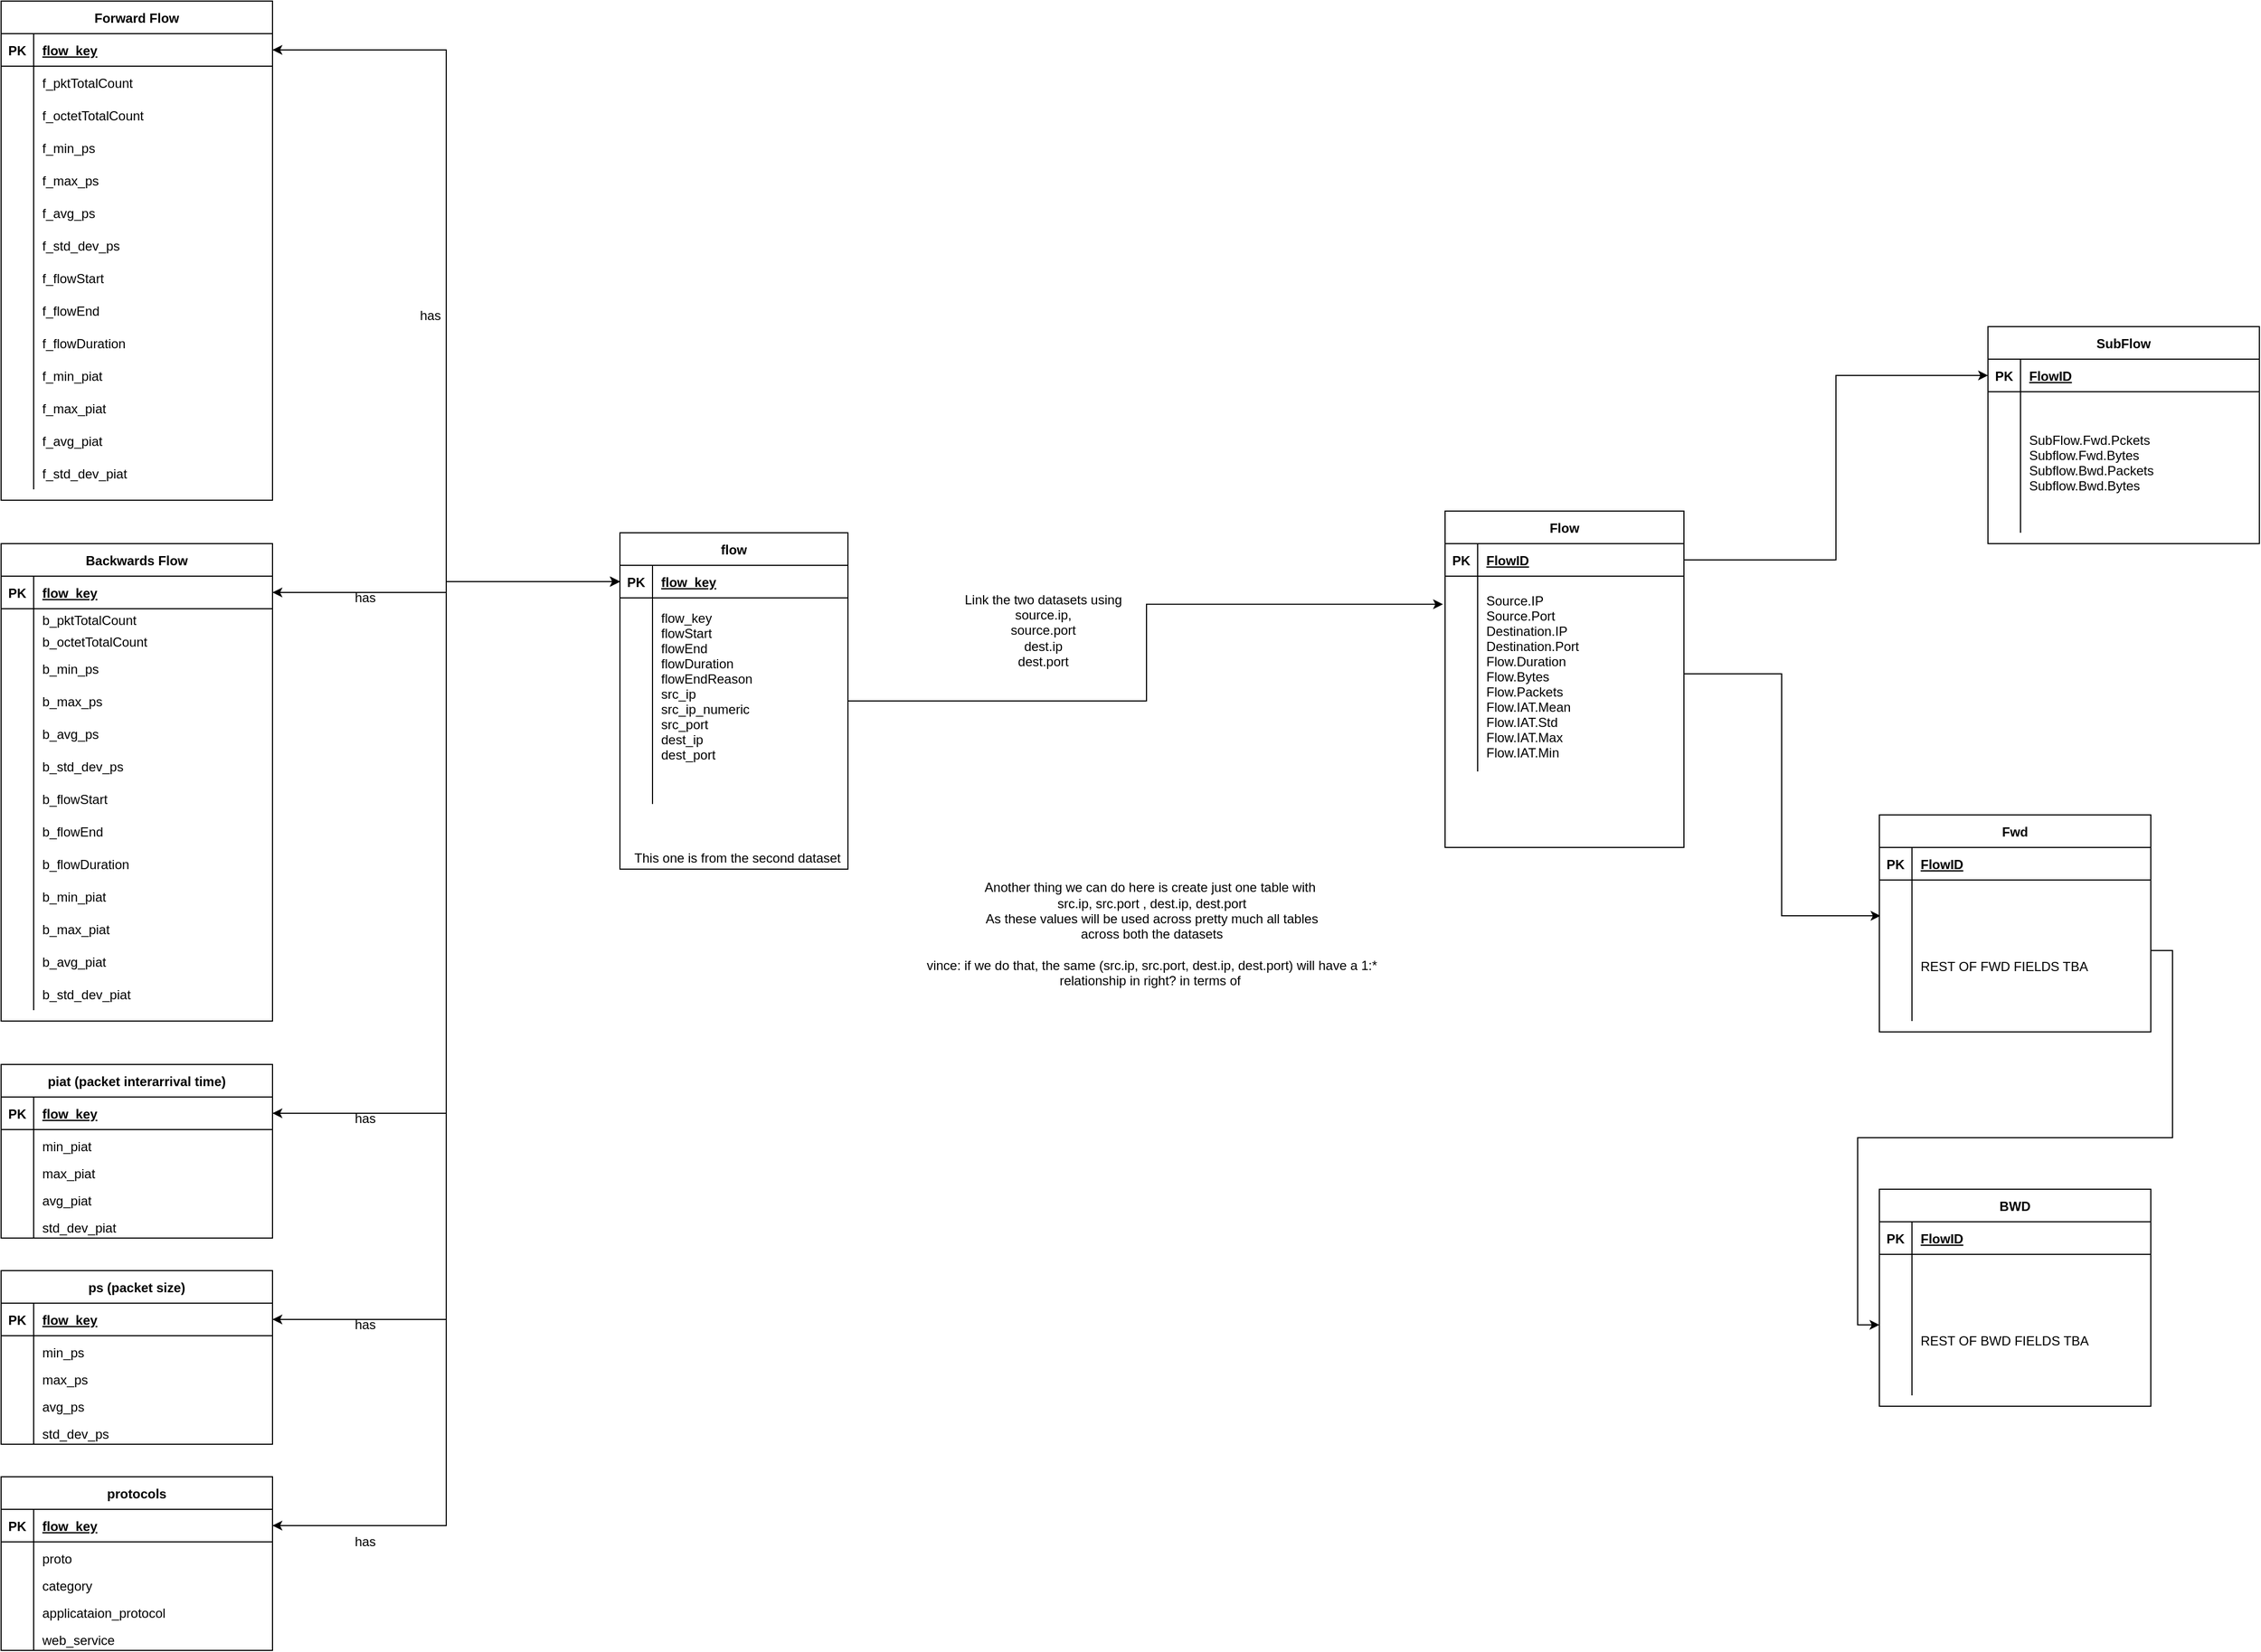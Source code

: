 <mxfile version="14.4.8" type="device"><diagram id="R2lEEEUBdFMjLlhIrx00" name="Page-1"><mxGraphModel dx="2037" dy="1134" grid="1" gridSize="10" guides="1" tooltips="1" connect="1" arrows="1" fold="1" page="1" pageScale="1" pageWidth="4000" pageHeight="4000" math="0" shadow="0" extFonts="Permanent Marker^https://fonts.googleapis.com/css?family=Permanent+Marker"><root><mxCell id="0"/><mxCell id="1" parent="0"/><mxCell id="C-vyLk0tnHw3VtMMgP7b-23" value="Flow" style="shape=table;startSize=30;container=1;collapsible=1;childLayout=tableLayout;fixedRows=1;rowLines=0;fontStyle=1;align=center;resizeLast=1;" parent="1" vertex="1"><mxGeometry x="1690" y="1240" width="220" height="310" as="geometry"/></mxCell><mxCell id="C-vyLk0tnHw3VtMMgP7b-24" value="" style="shape=partialRectangle;collapsible=0;dropTarget=0;pointerEvents=0;fillColor=none;points=[[0,0.5],[1,0.5]];portConstraint=eastwest;top=0;left=0;right=0;bottom=1;" parent="C-vyLk0tnHw3VtMMgP7b-23" vertex="1"><mxGeometry y="30" width="220" height="30" as="geometry"/></mxCell><mxCell id="C-vyLk0tnHw3VtMMgP7b-25" value="PK" style="shape=partialRectangle;overflow=hidden;connectable=0;fillColor=none;top=0;left=0;bottom=0;right=0;fontStyle=1;" parent="C-vyLk0tnHw3VtMMgP7b-24" vertex="1"><mxGeometry width="30" height="30" as="geometry"/></mxCell><mxCell id="C-vyLk0tnHw3VtMMgP7b-26" value="FlowID" style="shape=partialRectangle;overflow=hidden;connectable=0;fillColor=none;top=0;left=0;bottom=0;right=0;align=left;spacingLeft=6;fontStyle=5;" parent="C-vyLk0tnHw3VtMMgP7b-24" vertex="1"><mxGeometry x="30" width="190" height="30" as="geometry"/></mxCell><mxCell id="C-vyLk0tnHw3VtMMgP7b-27" value="" style="shape=partialRectangle;collapsible=0;dropTarget=0;pointerEvents=0;fillColor=none;points=[[0,0.5],[1,0.5]];portConstraint=eastwest;top=0;left=0;right=0;bottom=0;" parent="C-vyLk0tnHw3VtMMgP7b-23" vertex="1"><mxGeometry y="60" width="220" height="180" as="geometry"/></mxCell><mxCell id="C-vyLk0tnHw3VtMMgP7b-28" value="" style="shape=partialRectangle;overflow=hidden;connectable=0;fillColor=none;top=0;left=0;bottom=0;right=0;" parent="C-vyLk0tnHw3VtMMgP7b-27" vertex="1"><mxGeometry width="30" height="180" as="geometry"/></mxCell><mxCell id="C-vyLk0tnHw3VtMMgP7b-29" value="&#10;Source.IP&#10;Source.Port&#10;Destination.IP&#10;Destination.Port&#10;Flow.Duration&#10;Flow.Bytes&#10;Flow.Packets&#10;Flow.IAT.Mean&#10;Flow.IAT.Std&#10;Flow.IAT.Max&#10;Flow.IAT.Min&#10;" style="shape=partialRectangle;overflow=hidden;connectable=0;fillColor=none;top=0;left=0;bottom=0;right=0;align=left;spacingLeft=6;" parent="C-vyLk0tnHw3VtMMgP7b-27" vertex="1"><mxGeometry x="30" width="190" height="180" as="geometry"/></mxCell><mxCell id="gjGM0tk5gOqs17T4WNx2-1" value="SubFlow" style="shape=table;startSize=30;container=1;collapsible=1;childLayout=tableLayout;fixedRows=1;rowLines=0;fontStyle=1;align=center;resizeLast=1;" parent="1" vertex="1"><mxGeometry x="2190" y="1070" width="250" height="200" as="geometry"/></mxCell><mxCell id="gjGM0tk5gOqs17T4WNx2-2" value="" style="shape=partialRectangle;collapsible=0;dropTarget=0;pointerEvents=0;fillColor=none;points=[[0,0.5],[1,0.5]];portConstraint=eastwest;top=0;left=0;right=0;bottom=1;" parent="gjGM0tk5gOqs17T4WNx2-1" vertex="1"><mxGeometry y="30" width="250" height="30" as="geometry"/></mxCell><mxCell id="gjGM0tk5gOqs17T4WNx2-3" value="PK" style="shape=partialRectangle;overflow=hidden;connectable=0;fillColor=none;top=0;left=0;bottom=0;right=0;fontStyle=1;" parent="gjGM0tk5gOqs17T4WNx2-2" vertex="1"><mxGeometry width="30" height="30" as="geometry"/></mxCell><mxCell id="gjGM0tk5gOqs17T4WNx2-4" value="FlowID" style="shape=partialRectangle;overflow=hidden;connectable=0;fillColor=none;top=0;left=0;bottom=0;right=0;align=left;spacingLeft=6;fontStyle=5;" parent="gjGM0tk5gOqs17T4WNx2-2" vertex="1"><mxGeometry x="30" width="220" height="30" as="geometry"/></mxCell><mxCell id="gjGM0tk5gOqs17T4WNx2-5" value="" style="shape=partialRectangle;collapsible=0;dropTarget=0;pointerEvents=0;fillColor=none;points=[[0,0.5],[1,0.5]];portConstraint=eastwest;top=0;left=0;right=0;bottom=0;" parent="gjGM0tk5gOqs17T4WNx2-1" vertex="1"><mxGeometry y="60" width="250" height="130" as="geometry"/></mxCell><mxCell id="gjGM0tk5gOqs17T4WNx2-6" value="" style="shape=partialRectangle;overflow=hidden;connectable=0;fillColor=none;top=0;left=0;bottom=0;right=0;" parent="gjGM0tk5gOqs17T4WNx2-5" vertex="1"><mxGeometry width="30" height="130" as="geometry"/></mxCell><mxCell id="gjGM0tk5gOqs17T4WNx2-7" value="SubFlow.Fwd.Pckets&#10;Subflow.Fwd.Bytes&#10;Subflow.Bwd.Packets&#10;Subflow.Bwd.Bytes" style="shape=partialRectangle;overflow=hidden;connectable=0;fillColor=none;top=0;left=0;bottom=0;right=0;align=left;spacingLeft=6;" parent="gjGM0tk5gOqs17T4WNx2-5" vertex="1"><mxGeometry x="30" width="220" height="130" as="geometry"/></mxCell><mxCell id="gjGM0tk5gOqs17T4WNx2-8" style="edgeStyle=orthogonalEdgeStyle;rounded=0;orthogonalLoop=1;jettySize=auto;html=1;entryX=0;entryY=0.5;entryDx=0;entryDy=0;" parent="1" source="C-vyLk0tnHw3VtMMgP7b-24" target="gjGM0tk5gOqs17T4WNx2-2" edge="1"><mxGeometry relative="1" as="geometry"/></mxCell><mxCell id="gjGM0tk5gOqs17T4WNx2-9" value="Fwd" style="shape=table;startSize=30;container=1;collapsible=1;childLayout=tableLayout;fixedRows=1;rowLines=0;fontStyle=1;align=center;resizeLast=1;" parent="1" vertex="1"><mxGeometry x="2090" y="1520" width="250" height="200" as="geometry"/></mxCell><mxCell id="gjGM0tk5gOqs17T4WNx2-10" value="" style="shape=partialRectangle;collapsible=0;dropTarget=0;pointerEvents=0;fillColor=none;points=[[0,0.5],[1,0.5]];portConstraint=eastwest;top=0;left=0;right=0;bottom=1;" parent="gjGM0tk5gOqs17T4WNx2-9" vertex="1"><mxGeometry y="30" width="250" height="30" as="geometry"/></mxCell><mxCell id="gjGM0tk5gOqs17T4WNx2-11" value="PK" style="shape=partialRectangle;overflow=hidden;connectable=0;fillColor=none;top=0;left=0;bottom=0;right=0;fontStyle=1;" parent="gjGM0tk5gOqs17T4WNx2-10" vertex="1"><mxGeometry width="30" height="30" as="geometry"/></mxCell><mxCell id="gjGM0tk5gOqs17T4WNx2-12" value="FlowID" style="shape=partialRectangle;overflow=hidden;connectable=0;fillColor=none;top=0;left=0;bottom=0;right=0;align=left;spacingLeft=6;fontStyle=5;" parent="gjGM0tk5gOqs17T4WNx2-10" vertex="1"><mxGeometry x="30" width="220" height="30" as="geometry"/></mxCell><mxCell id="gjGM0tk5gOqs17T4WNx2-13" value="" style="shape=partialRectangle;collapsible=0;dropTarget=0;pointerEvents=0;fillColor=none;points=[[0,0.5],[1,0.5]];portConstraint=eastwest;top=0;left=0;right=0;bottom=0;" parent="gjGM0tk5gOqs17T4WNx2-9" vertex="1"><mxGeometry y="60" width="250" height="130" as="geometry"/></mxCell><mxCell id="gjGM0tk5gOqs17T4WNx2-14" value="" style="shape=partialRectangle;overflow=hidden;connectable=0;fillColor=none;top=0;left=0;bottom=0;right=0;" parent="gjGM0tk5gOqs17T4WNx2-13" vertex="1"><mxGeometry width="30" height="130" as="geometry"/></mxCell><mxCell id="gjGM0tk5gOqs17T4WNx2-15" value="&#10;&#10;REST OF FWD FIELDS TBA" style="shape=partialRectangle;overflow=hidden;connectable=0;fillColor=none;top=0;left=0;bottom=0;right=0;align=left;spacingLeft=6;" parent="gjGM0tk5gOqs17T4WNx2-13" vertex="1"><mxGeometry x="30" width="220" height="130" as="geometry"/></mxCell><mxCell id="gjGM0tk5gOqs17T4WNx2-16" style="edgeStyle=orthogonalEdgeStyle;rounded=0;orthogonalLoop=1;jettySize=auto;html=1;exitX=1;exitY=0.5;exitDx=0;exitDy=0;entryX=0.004;entryY=0.254;entryDx=0;entryDy=0;entryPerimeter=0;" parent="1" source="C-vyLk0tnHw3VtMMgP7b-27" target="gjGM0tk5gOqs17T4WNx2-13" edge="1"><mxGeometry relative="1" as="geometry"/></mxCell><mxCell id="gjGM0tk5gOqs17T4WNx2-17" value="BWD" style="shape=table;startSize=30;container=1;collapsible=1;childLayout=tableLayout;fixedRows=1;rowLines=0;fontStyle=1;align=center;resizeLast=1;" parent="1" vertex="1"><mxGeometry x="2090" y="1865" width="250" height="200" as="geometry"/></mxCell><mxCell id="gjGM0tk5gOqs17T4WNx2-18" value="" style="shape=partialRectangle;collapsible=0;dropTarget=0;pointerEvents=0;fillColor=none;points=[[0,0.5],[1,0.5]];portConstraint=eastwest;top=0;left=0;right=0;bottom=1;" parent="gjGM0tk5gOqs17T4WNx2-17" vertex="1"><mxGeometry y="30" width="250" height="30" as="geometry"/></mxCell><mxCell id="gjGM0tk5gOqs17T4WNx2-19" value="PK" style="shape=partialRectangle;overflow=hidden;connectable=0;fillColor=none;top=0;left=0;bottom=0;right=0;fontStyle=1;" parent="gjGM0tk5gOqs17T4WNx2-18" vertex="1"><mxGeometry width="30" height="30" as="geometry"/></mxCell><mxCell id="gjGM0tk5gOqs17T4WNx2-20" value="FlowID" style="shape=partialRectangle;overflow=hidden;connectable=0;fillColor=none;top=0;left=0;bottom=0;right=0;align=left;spacingLeft=6;fontStyle=5;" parent="gjGM0tk5gOqs17T4WNx2-18" vertex="1"><mxGeometry x="30" width="220" height="30" as="geometry"/></mxCell><mxCell id="gjGM0tk5gOqs17T4WNx2-21" value="" style="shape=partialRectangle;collapsible=0;dropTarget=0;pointerEvents=0;fillColor=none;points=[[0,0.5],[1,0.5]];portConstraint=eastwest;top=0;left=0;right=0;bottom=0;" parent="gjGM0tk5gOqs17T4WNx2-17" vertex="1"><mxGeometry y="60" width="250" height="130" as="geometry"/></mxCell><mxCell id="gjGM0tk5gOqs17T4WNx2-22" value="" style="shape=partialRectangle;overflow=hidden;connectable=0;fillColor=none;top=0;left=0;bottom=0;right=0;" parent="gjGM0tk5gOqs17T4WNx2-21" vertex="1"><mxGeometry width="30" height="130" as="geometry"/></mxCell><mxCell id="gjGM0tk5gOqs17T4WNx2-23" value="&#10;&#10;REST OF BWD FIELDS TBA" style="shape=partialRectangle;overflow=hidden;connectable=0;fillColor=none;top=0;left=0;bottom=0;right=0;align=left;spacingLeft=6;" parent="gjGM0tk5gOqs17T4WNx2-21" vertex="1"><mxGeometry x="30" width="220" height="130" as="geometry"/></mxCell><mxCell id="gjGM0tk5gOqs17T4WNx2-24" style="edgeStyle=orthogonalEdgeStyle;rounded=0;orthogonalLoop=1;jettySize=auto;html=1;exitX=1;exitY=0.5;exitDx=0;exitDy=0;entryX=0;entryY=0.5;entryDx=0;entryDy=0;" parent="1" source="gjGM0tk5gOqs17T4WNx2-13" target="gjGM0tk5gOqs17T4WNx2-21" edge="1"><mxGeometry relative="1" as="geometry"/></mxCell><mxCell id="gjGM0tk5gOqs17T4WNx2-25" value="flow" style="shape=table;startSize=30;container=1;collapsible=1;childLayout=tableLayout;fixedRows=1;rowLines=0;fontStyle=1;align=center;resizeLast=1;" parent="1" vertex="1"><mxGeometry x="930" y="1260" width="210" height="310" as="geometry"/></mxCell><mxCell id="gjGM0tk5gOqs17T4WNx2-26" value="" style="shape=partialRectangle;collapsible=0;dropTarget=0;pointerEvents=0;fillColor=none;top=0;left=0;bottom=1;right=0;points=[[0,0.5],[1,0.5]];portConstraint=eastwest;" parent="gjGM0tk5gOqs17T4WNx2-25" vertex="1"><mxGeometry y="30" width="210" height="30" as="geometry"/></mxCell><mxCell id="gjGM0tk5gOqs17T4WNx2-27" value="PK" style="shape=partialRectangle;connectable=0;fillColor=none;top=0;left=0;bottom=0;right=0;fontStyle=1;overflow=hidden;" parent="gjGM0tk5gOqs17T4WNx2-26" vertex="1"><mxGeometry width="30" height="30" as="geometry"/></mxCell><mxCell id="gjGM0tk5gOqs17T4WNx2-28" value="flow_key" style="shape=partialRectangle;connectable=0;fillColor=none;top=0;left=0;bottom=0;right=0;align=left;spacingLeft=6;fontStyle=5;overflow=hidden;" parent="gjGM0tk5gOqs17T4WNx2-26" vertex="1"><mxGeometry x="30" width="180" height="30" as="geometry"/></mxCell><mxCell id="gjGM0tk5gOqs17T4WNx2-29" value="" style="shape=partialRectangle;collapsible=0;dropTarget=0;pointerEvents=0;fillColor=none;top=0;left=0;bottom=0;right=0;points=[[0,0.5],[1,0.5]];portConstraint=eastwest;" parent="gjGM0tk5gOqs17T4WNx2-25" vertex="1"><mxGeometry y="60" width="210" height="190" as="geometry"/></mxCell><mxCell id="gjGM0tk5gOqs17T4WNx2-30" value="" style="shape=partialRectangle;connectable=0;fillColor=none;top=0;left=0;bottom=0;right=0;editable=1;overflow=hidden;" parent="gjGM0tk5gOqs17T4WNx2-29" vertex="1"><mxGeometry width="30" height="190" as="geometry"/></mxCell><mxCell id="gjGM0tk5gOqs17T4WNx2-31" value="flow_key&#10;flowStart&#10;flowEnd&#10;flowDuration&#10;flowEndReason&#10;src_ip&#10;src_ip_numeric&#10;src_port&#10;dest_ip&#10;dest_port&#10;&#10;" style="shape=partialRectangle;connectable=0;fillColor=none;top=0;left=0;bottom=0;right=0;align=left;spacingLeft=6;overflow=hidden;" parent="gjGM0tk5gOqs17T4WNx2-29" vertex="1"><mxGeometry x="30" width="180" height="190" as="geometry"/></mxCell><mxCell id="gjGM0tk5gOqs17T4WNx2-44" value="This one is from the second dataset&amp;nbsp;" style="text;html=1;strokeColor=none;fillColor=none;align=center;verticalAlign=middle;whiteSpace=wrap;rounded=0;" parent="1" vertex="1"><mxGeometry x="940" y="1550" width="200" height="20" as="geometry"/></mxCell><mxCell id="gjGM0tk5gOqs17T4WNx2-46" style="edgeStyle=orthogonalEdgeStyle;rounded=0;orthogonalLoop=1;jettySize=auto;html=1;exitX=1;exitY=0.5;exitDx=0;exitDy=0;entryX=-0.009;entryY=0.144;entryDx=0;entryDy=0;entryPerimeter=0;" parent="1" source="gjGM0tk5gOqs17T4WNx2-29" target="C-vyLk0tnHw3VtMMgP7b-27" edge="1"><mxGeometry relative="1" as="geometry"/></mxCell><mxCell id="gjGM0tk5gOqs17T4WNx2-47" value="Link the two datasets using source.ip,&lt;br&gt;source.port&lt;br&gt;dest.ip&lt;br&gt;dest.port" style="text;html=1;strokeColor=none;fillColor=none;align=center;verticalAlign=middle;whiteSpace=wrap;rounded=0;" parent="1" vertex="1"><mxGeometry x="1220" y="1290" width="200" height="120" as="geometry"/></mxCell><mxCell id="gjGM0tk5gOqs17T4WNx2-91" style="edgeStyle=orthogonalEdgeStyle;rounded=0;orthogonalLoop=1;jettySize=auto;html=1;exitX=1;exitY=0.5;exitDx=0;exitDy=0;entryX=0;entryY=0.5;entryDx=0;entryDy=0;" parent="1" source="gjGM0tk5gOqs17T4WNx2-49" target="gjGM0tk5gOqs17T4WNx2-26" edge="1"><mxGeometry relative="1" as="geometry"/></mxCell><mxCell id="gjGM0tk5gOqs17T4WNx2-92" value="Another thing we can do here is create just one table with&amp;nbsp;&lt;br&gt;src.ip, src.port , dest.ip, dest.port&lt;br&gt;As these values will be used across pretty much all tables&lt;br&gt;across both the datasets&lt;br&gt;&lt;br&gt;vince: if we do that, the same (src.ip, src.port, dest.ip, dest.port) will have a 1:* relationship in right? in terms of&amp;nbsp;" style="text;html=1;strokeColor=none;fillColor=none;align=center;verticalAlign=middle;whiteSpace=wrap;rounded=0;" parent="1" vertex="1"><mxGeometry x="1190" y="1510" width="460" height="240" as="geometry"/></mxCell><mxCell id="UeCXJsunEI8REGFRv4Gf-2" style="edgeStyle=orthogonalEdgeStyle;rounded=0;orthogonalLoop=1;jettySize=auto;html=1;exitX=1;exitY=0.5;exitDx=0;exitDy=0;entryX=0;entryY=0.5;entryDx=0;entryDy=0;" parent="1" source="gjGM0tk5gOqs17T4WNx2-95" target="gjGM0tk5gOqs17T4WNx2-26" edge="1"><mxGeometry relative="1" as="geometry"/></mxCell><mxCell id="UeCXJsunEI8REGFRv4Gf-3" style="edgeStyle=orthogonalEdgeStyle;rounded=0;orthogonalLoop=1;jettySize=auto;html=1;entryX=1;entryY=0.5;entryDx=0;entryDy=0;" parent="1" source="gjGM0tk5gOqs17T4WNx2-26" target="gjGM0tk5gOqs17T4WNx2-49" edge="1"><mxGeometry relative="1" as="geometry"/></mxCell><mxCell id="UeCXJsunEI8REGFRv4Gf-4" style="edgeStyle=orthogonalEdgeStyle;rounded=0;orthogonalLoop=1;jettySize=auto;html=1;entryX=1;entryY=0.5;entryDx=0;entryDy=0;" parent="1" source="gjGM0tk5gOqs17T4WNx2-26" target="gjGM0tk5gOqs17T4WNx2-95" edge="1"><mxGeometry relative="1" as="geometry"/></mxCell><mxCell id="UeCXJsunEI8REGFRv4Gf-5" value="has" style="text;html=1;align=center;verticalAlign=middle;resizable=0;points=[];autosize=1;" parent="1" vertex="1"><mxGeometry x="740" y="1050" width="30" height="20" as="geometry"/></mxCell><mxCell id="UeCXJsunEI8REGFRv4Gf-6" value="has" style="text;html=1;align=center;verticalAlign=middle;resizable=0;points=[];autosize=1;" parent="1" vertex="1"><mxGeometry x="680" y="1310" width="30" height="20" as="geometry"/></mxCell><mxCell id="gjGM0tk5gOqs17T4WNx2-48" value="Forward Flow" style="shape=table;startSize=30;container=1;collapsible=1;childLayout=tableLayout;fixedRows=1;rowLines=0;fontStyle=1;align=center;resizeLast=1;" parent="1" vertex="1"><mxGeometry x="360" y="770" width="250" height="460" as="geometry"/></mxCell><mxCell id="gjGM0tk5gOqs17T4WNx2-49" value="" style="shape=partialRectangle;collapsible=0;dropTarget=0;pointerEvents=0;fillColor=none;points=[[0,0.5],[1,0.5]];portConstraint=eastwest;top=0;left=0;right=0;bottom=1;" parent="gjGM0tk5gOqs17T4WNx2-48" vertex="1"><mxGeometry y="30" width="250" height="30" as="geometry"/></mxCell><mxCell id="gjGM0tk5gOqs17T4WNx2-50" value="PK" style="shape=partialRectangle;overflow=hidden;connectable=0;fillColor=none;top=0;left=0;bottom=0;right=0;fontStyle=1;" parent="gjGM0tk5gOqs17T4WNx2-49" vertex="1"><mxGeometry width="30" height="30" as="geometry"/></mxCell><mxCell id="gjGM0tk5gOqs17T4WNx2-51" value="flow_key" style="shape=partialRectangle;overflow=hidden;connectable=0;fillColor=none;top=0;left=0;bottom=0;right=0;align=left;spacingLeft=6;fontStyle=5;" parent="gjGM0tk5gOqs17T4WNx2-49" vertex="1"><mxGeometry x="30" width="220" height="30" as="geometry"/></mxCell><mxCell id="gjGM0tk5gOqs17T4WNx2-52" value="" style="shape=partialRectangle;collapsible=0;dropTarget=0;pointerEvents=0;fillColor=none;points=[[0,0.5],[1,0.5]];portConstraint=eastwest;top=0;left=0;right=0;bottom=0;" parent="gjGM0tk5gOqs17T4WNx2-48" vertex="1"><mxGeometry y="60" width="250" height="30" as="geometry"/></mxCell><mxCell id="gjGM0tk5gOqs17T4WNx2-53" value="" style="shape=partialRectangle;overflow=hidden;connectable=0;fillColor=none;top=0;left=0;bottom=0;right=0;" parent="gjGM0tk5gOqs17T4WNx2-52" vertex="1"><mxGeometry width="30" height="30" as="geometry"/></mxCell><mxCell id="gjGM0tk5gOqs17T4WNx2-54" value="f_pktTotalCount" style="shape=partialRectangle;overflow=hidden;connectable=0;fillColor=none;top=0;left=0;bottom=0;right=0;align=left;spacingLeft=6;" parent="gjGM0tk5gOqs17T4WNx2-52" vertex="1"><mxGeometry x="30" width="220" height="30" as="geometry"/></mxCell><mxCell id="gjGM0tk5gOqs17T4WNx2-55" value="" style="shape=partialRectangle;collapsible=0;dropTarget=0;pointerEvents=0;fillColor=none;top=0;left=0;bottom=0;right=0;points=[[0,0.5],[1,0.5]];portConstraint=eastwest;" parent="gjGM0tk5gOqs17T4WNx2-48" vertex="1"><mxGeometry y="90" width="250" height="30" as="geometry"/></mxCell><mxCell id="gjGM0tk5gOqs17T4WNx2-56" value="" style="shape=partialRectangle;connectable=0;fillColor=none;top=0;left=0;bottom=0;right=0;editable=1;overflow=hidden;" parent="gjGM0tk5gOqs17T4WNx2-55" vertex="1"><mxGeometry width="30" height="30" as="geometry"/></mxCell><mxCell id="gjGM0tk5gOqs17T4WNx2-57" value="f_octetTotalCount" style="shape=partialRectangle;connectable=0;fillColor=none;top=0;left=0;bottom=0;right=0;align=left;spacingLeft=6;overflow=hidden;" parent="gjGM0tk5gOqs17T4WNx2-55" vertex="1"><mxGeometry x="30" width="220" height="30" as="geometry"/></mxCell><mxCell id="gjGM0tk5gOqs17T4WNx2-58" value="" style="shape=partialRectangle;collapsible=0;dropTarget=0;pointerEvents=0;fillColor=none;top=0;left=0;bottom=0;right=0;points=[[0,0.5],[1,0.5]];portConstraint=eastwest;" parent="gjGM0tk5gOqs17T4WNx2-48" vertex="1"><mxGeometry y="120" width="250" height="30" as="geometry"/></mxCell><mxCell id="gjGM0tk5gOqs17T4WNx2-59" value="" style="shape=partialRectangle;connectable=0;fillColor=none;top=0;left=0;bottom=0;right=0;editable=1;overflow=hidden;" parent="gjGM0tk5gOqs17T4WNx2-58" vertex="1"><mxGeometry width="30" height="30" as="geometry"/></mxCell><mxCell id="gjGM0tk5gOqs17T4WNx2-60" value="f_min_ps" style="shape=partialRectangle;connectable=0;fillColor=none;top=0;left=0;bottom=0;right=0;align=left;spacingLeft=6;overflow=hidden;" parent="gjGM0tk5gOqs17T4WNx2-58" vertex="1"><mxGeometry x="30" width="220" height="30" as="geometry"/></mxCell><mxCell id="gjGM0tk5gOqs17T4WNx2-61" value="" style="shape=partialRectangle;collapsible=0;dropTarget=0;pointerEvents=0;fillColor=none;top=0;left=0;bottom=0;right=0;points=[[0,0.5],[1,0.5]];portConstraint=eastwest;" parent="gjGM0tk5gOqs17T4WNx2-48" vertex="1"><mxGeometry y="150" width="250" height="30" as="geometry"/></mxCell><mxCell id="gjGM0tk5gOqs17T4WNx2-62" value="" style="shape=partialRectangle;connectable=0;fillColor=none;top=0;left=0;bottom=0;right=0;editable=1;overflow=hidden;" parent="gjGM0tk5gOqs17T4WNx2-61" vertex="1"><mxGeometry width="30" height="30" as="geometry"/></mxCell><mxCell id="gjGM0tk5gOqs17T4WNx2-63" value="f_max_ps" style="shape=partialRectangle;connectable=0;fillColor=none;top=0;left=0;bottom=0;right=0;align=left;spacingLeft=6;overflow=hidden;" parent="gjGM0tk5gOqs17T4WNx2-61" vertex="1"><mxGeometry x="30" width="220" height="30" as="geometry"/></mxCell><mxCell id="gjGM0tk5gOqs17T4WNx2-64" value="" style="shape=partialRectangle;collapsible=0;dropTarget=0;pointerEvents=0;fillColor=none;top=0;left=0;bottom=0;right=0;points=[[0,0.5],[1,0.5]];portConstraint=eastwest;" parent="gjGM0tk5gOqs17T4WNx2-48" vertex="1"><mxGeometry y="180" width="250" height="30" as="geometry"/></mxCell><mxCell id="gjGM0tk5gOqs17T4WNx2-65" value="" style="shape=partialRectangle;connectable=0;fillColor=none;top=0;left=0;bottom=0;right=0;editable=1;overflow=hidden;" parent="gjGM0tk5gOqs17T4WNx2-64" vertex="1"><mxGeometry width="30" height="30" as="geometry"/></mxCell><mxCell id="gjGM0tk5gOqs17T4WNx2-66" value="f_avg_ps" style="shape=partialRectangle;connectable=0;fillColor=none;top=0;left=0;bottom=0;right=0;align=left;spacingLeft=6;overflow=hidden;" parent="gjGM0tk5gOqs17T4WNx2-64" vertex="1"><mxGeometry x="30" width="220" height="30" as="geometry"/></mxCell><mxCell id="gjGM0tk5gOqs17T4WNx2-67" value="" style="shape=partialRectangle;collapsible=0;dropTarget=0;pointerEvents=0;fillColor=none;top=0;left=0;bottom=0;right=0;points=[[0,0.5],[1,0.5]];portConstraint=eastwest;" parent="gjGM0tk5gOqs17T4WNx2-48" vertex="1"><mxGeometry y="210" width="250" height="30" as="geometry"/></mxCell><mxCell id="gjGM0tk5gOqs17T4WNx2-68" value="" style="shape=partialRectangle;connectable=0;fillColor=none;top=0;left=0;bottom=0;right=0;editable=1;overflow=hidden;" parent="gjGM0tk5gOqs17T4WNx2-67" vertex="1"><mxGeometry width="30" height="30" as="geometry"/></mxCell><mxCell id="gjGM0tk5gOqs17T4WNx2-69" value="f_std_dev_ps" style="shape=partialRectangle;connectable=0;fillColor=none;top=0;left=0;bottom=0;right=0;align=left;spacingLeft=6;overflow=hidden;" parent="gjGM0tk5gOqs17T4WNx2-67" vertex="1"><mxGeometry x="30" width="220" height="30" as="geometry"/></mxCell><mxCell id="gjGM0tk5gOqs17T4WNx2-70" value="" style="shape=partialRectangle;collapsible=0;dropTarget=0;pointerEvents=0;fillColor=none;top=0;left=0;bottom=0;right=0;points=[[0,0.5],[1,0.5]];portConstraint=eastwest;" parent="gjGM0tk5gOqs17T4WNx2-48" vertex="1"><mxGeometry y="240" width="250" height="30" as="geometry"/></mxCell><mxCell id="gjGM0tk5gOqs17T4WNx2-71" value="" style="shape=partialRectangle;connectable=0;fillColor=none;top=0;left=0;bottom=0;right=0;editable=1;overflow=hidden;" parent="gjGM0tk5gOqs17T4WNx2-70" vertex="1"><mxGeometry width="30" height="30" as="geometry"/></mxCell><mxCell id="gjGM0tk5gOqs17T4WNx2-72" value="f_flowStart" style="shape=partialRectangle;connectable=0;fillColor=none;top=0;left=0;bottom=0;right=0;align=left;spacingLeft=6;overflow=hidden;" parent="gjGM0tk5gOqs17T4WNx2-70" vertex="1"><mxGeometry x="30" width="220" height="30" as="geometry"/></mxCell><mxCell id="gjGM0tk5gOqs17T4WNx2-73" value="" style="shape=partialRectangle;collapsible=0;dropTarget=0;pointerEvents=0;fillColor=none;top=0;left=0;bottom=0;right=0;points=[[0,0.5],[1,0.5]];portConstraint=eastwest;" parent="gjGM0tk5gOqs17T4WNx2-48" vertex="1"><mxGeometry y="270" width="250" height="30" as="geometry"/></mxCell><mxCell id="gjGM0tk5gOqs17T4WNx2-74" value="" style="shape=partialRectangle;connectable=0;fillColor=none;top=0;left=0;bottom=0;right=0;editable=1;overflow=hidden;" parent="gjGM0tk5gOqs17T4WNx2-73" vertex="1"><mxGeometry width="30" height="30" as="geometry"/></mxCell><mxCell id="gjGM0tk5gOqs17T4WNx2-75" value="f_flowEnd" style="shape=partialRectangle;connectable=0;fillColor=none;top=0;left=0;bottom=0;right=0;align=left;spacingLeft=6;overflow=hidden;" parent="gjGM0tk5gOqs17T4WNx2-73" vertex="1"><mxGeometry x="30" width="220" height="30" as="geometry"/></mxCell><mxCell id="gjGM0tk5gOqs17T4WNx2-76" value="" style="shape=partialRectangle;collapsible=0;dropTarget=0;pointerEvents=0;fillColor=none;top=0;left=0;bottom=0;right=0;points=[[0,0.5],[1,0.5]];portConstraint=eastwest;" parent="gjGM0tk5gOqs17T4WNx2-48" vertex="1"><mxGeometry y="300" width="250" height="30" as="geometry"/></mxCell><mxCell id="gjGM0tk5gOqs17T4WNx2-77" value="" style="shape=partialRectangle;connectable=0;fillColor=none;top=0;left=0;bottom=0;right=0;editable=1;overflow=hidden;" parent="gjGM0tk5gOqs17T4WNx2-76" vertex="1"><mxGeometry width="30" height="30" as="geometry"/></mxCell><mxCell id="gjGM0tk5gOqs17T4WNx2-78" value="f_flowDuration" style="shape=partialRectangle;connectable=0;fillColor=none;top=0;left=0;bottom=0;right=0;align=left;spacingLeft=6;overflow=hidden;" parent="gjGM0tk5gOqs17T4WNx2-76" vertex="1"><mxGeometry x="30" width="220" height="30" as="geometry"/></mxCell><mxCell id="gjGM0tk5gOqs17T4WNx2-79" value="" style="shape=partialRectangle;collapsible=0;dropTarget=0;pointerEvents=0;fillColor=none;top=0;left=0;bottom=0;right=0;points=[[0,0.5],[1,0.5]];portConstraint=eastwest;" parent="gjGM0tk5gOqs17T4WNx2-48" vertex="1"><mxGeometry y="330" width="250" height="30" as="geometry"/></mxCell><mxCell id="gjGM0tk5gOqs17T4WNx2-80" value="" style="shape=partialRectangle;connectable=0;fillColor=none;top=0;left=0;bottom=0;right=0;editable=1;overflow=hidden;" parent="gjGM0tk5gOqs17T4WNx2-79" vertex="1"><mxGeometry width="30" height="30" as="geometry"/></mxCell><mxCell id="gjGM0tk5gOqs17T4WNx2-81" value="f_min_piat" style="shape=partialRectangle;connectable=0;fillColor=none;top=0;left=0;bottom=0;right=0;align=left;spacingLeft=6;overflow=hidden;" parent="gjGM0tk5gOqs17T4WNx2-79" vertex="1"><mxGeometry x="30" width="220" height="30" as="geometry"/></mxCell><mxCell id="gjGM0tk5gOqs17T4WNx2-82" value="" style="shape=partialRectangle;collapsible=0;dropTarget=0;pointerEvents=0;fillColor=none;top=0;left=0;bottom=0;right=0;points=[[0,0.5],[1,0.5]];portConstraint=eastwest;" parent="gjGM0tk5gOqs17T4WNx2-48" vertex="1"><mxGeometry y="360" width="250" height="30" as="geometry"/></mxCell><mxCell id="gjGM0tk5gOqs17T4WNx2-83" value="" style="shape=partialRectangle;connectable=0;fillColor=none;top=0;left=0;bottom=0;right=0;editable=1;overflow=hidden;" parent="gjGM0tk5gOqs17T4WNx2-82" vertex="1"><mxGeometry width="30" height="30" as="geometry"/></mxCell><mxCell id="gjGM0tk5gOqs17T4WNx2-84" value="f_max_piat" style="shape=partialRectangle;connectable=0;fillColor=none;top=0;left=0;bottom=0;right=0;align=left;spacingLeft=6;overflow=hidden;" parent="gjGM0tk5gOqs17T4WNx2-82" vertex="1"><mxGeometry x="30" width="220" height="30" as="geometry"/></mxCell><mxCell id="gjGM0tk5gOqs17T4WNx2-85" value="" style="shape=partialRectangle;collapsible=0;dropTarget=0;pointerEvents=0;fillColor=none;top=0;left=0;bottom=0;right=0;points=[[0,0.5],[1,0.5]];portConstraint=eastwest;" parent="gjGM0tk5gOqs17T4WNx2-48" vertex="1"><mxGeometry y="390" width="250" height="30" as="geometry"/></mxCell><mxCell id="gjGM0tk5gOqs17T4WNx2-86" value="" style="shape=partialRectangle;connectable=0;fillColor=none;top=0;left=0;bottom=0;right=0;editable=1;overflow=hidden;" parent="gjGM0tk5gOqs17T4WNx2-85" vertex="1"><mxGeometry width="30" height="30" as="geometry"/></mxCell><mxCell id="gjGM0tk5gOqs17T4WNx2-87" value="f_avg_piat" style="shape=partialRectangle;connectable=0;fillColor=none;top=0;left=0;bottom=0;right=0;align=left;spacingLeft=6;overflow=hidden;" parent="gjGM0tk5gOqs17T4WNx2-85" vertex="1"><mxGeometry x="30" width="220" height="30" as="geometry"/></mxCell><mxCell id="gjGM0tk5gOqs17T4WNx2-88" value="" style="shape=partialRectangle;collapsible=0;dropTarget=0;pointerEvents=0;fillColor=none;top=0;left=0;bottom=0;right=0;points=[[0,0.5],[1,0.5]];portConstraint=eastwest;" parent="gjGM0tk5gOqs17T4WNx2-48" vertex="1"><mxGeometry y="420" width="250" height="30" as="geometry"/></mxCell><mxCell id="gjGM0tk5gOqs17T4WNx2-89" value="" style="shape=partialRectangle;connectable=0;fillColor=none;top=0;left=0;bottom=0;right=0;editable=1;overflow=hidden;" parent="gjGM0tk5gOqs17T4WNx2-88" vertex="1"><mxGeometry width="30" height="30" as="geometry"/></mxCell><mxCell id="gjGM0tk5gOqs17T4WNx2-90" value="f_std_dev_piat" style="shape=partialRectangle;connectable=0;fillColor=none;top=0;left=0;bottom=0;right=0;align=left;spacingLeft=6;overflow=hidden;" parent="gjGM0tk5gOqs17T4WNx2-88" vertex="1"><mxGeometry x="30" width="220" height="30" as="geometry"/></mxCell><mxCell id="gjGM0tk5gOqs17T4WNx2-94" value="Backwards Flow" style="shape=table;startSize=30;container=1;collapsible=1;childLayout=tableLayout;fixedRows=1;rowLines=0;fontStyle=1;align=center;resizeLast=1;" parent="1" vertex="1"><mxGeometry x="360" y="1270" width="250" height="440" as="geometry"/></mxCell><mxCell id="gjGM0tk5gOqs17T4WNx2-95" value="" style="shape=partialRectangle;collapsible=0;dropTarget=0;pointerEvents=0;fillColor=none;points=[[0,0.5],[1,0.5]];portConstraint=eastwest;top=0;left=0;right=0;bottom=1;" parent="gjGM0tk5gOqs17T4WNx2-94" vertex="1"><mxGeometry y="30" width="250" height="30" as="geometry"/></mxCell><mxCell id="gjGM0tk5gOqs17T4WNx2-96" value="PK" style="shape=partialRectangle;overflow=hidden;connectable=0;fillColor=none;top=0;left=0;bottom=0;right=0;fontStyle=1;" parent="gjGM0tk5gOqs17T4WNx2-95" vertex="1"><mxGeometry width="30" height="30" as="geometry"/></mxCell><mxCell id="gjGM0tk5gOqs17T4WNx2-97" value="flow_key" style="shape=partialRectangle;overflow=hidden;connectable=0;fillColor=none;top=0;left=0;bottom=0;right=0;align=left;spacingLeft=6;fontStyle=5;" parent="gjGM0tk5gOqs17T4WNx2-95" vertex="1"><mxGeometry x="30" width="220" height="30" as="geometry"/></mxCell><mxCell id="gjGM0tk5gOqs17T4WNx2-98" value="" style="shape=partialRectangle;collapsible=0;dropTarget=0;pointerEvents=0;fillColor=none;points=[[0,0.5],[1,0.5]];portConstraint=eastwest;top=0;left=0;right=0;bottom=0;" parent="gjGM0tk5gOqs17T4WNx2-94" vertex="1"><mxGeometry y="60" width="250" height="20" as="geometry"/></mxCell><mxCell id="gjGM0tk5gOqs17T4WNx2-99" value="" style="shape=partialRectangle;overflow=hidden;connectable=0;fillColor=none;top=0;left=0;bottom=0;right=0;" parent="gjGM0tk5gOqs17T4WNx2-98" vertex="1"><mxGeometry width="30" height="20" as="geometry"/></mxCell><mxCell id="gjGM0tk5gOqs17T4WNx2-100" value="b_pktTotalCount" style="shape=partialRectangle;overflow=hidden;connectable=0;fillColor=none;top=0;left=0;bottom=0;right=0;align=left;spacingLeft=6;" parent="gjGM0tk5gOqs17T4WNx2-98" vertex="1"><mxGeometry x="30" width="220" height="20" as="geometry"/></mxCell><mxCell id="gjGM0tk5gOqs17T4WNx2-101" value="" style="shape=partialRectangle;collapsible=0;dropTarget=0;pointerEvents=0;fillColor=none;top=0;left=0;bottom=0;right=0;points=[[0,0.5],[1,0.5]];portConstraint=eastwest;" parent="gjGM0tk5gOqs17T4WNx2-94" vertex="1"><mxGeometry y="80" width="250" height="20" as="geometry"/></mxCell><mxCell id="gjGM0tk5gOqs17T4WNx2-102" value="" style="shape=partialRectangle;connectable=0;fillColor=none;top=0;left=0;bottom=0;right=0;editable=1;overflow=hidden;" parent="gjGM0tk5gOqs17T4WNx2-101" vertex="1"><mxGeometry width="30" height="20" as="geometry"/></mxCell><mxCell id="gjGM0tk5gOqs17T4WNx2-103" value="b_octetTotalCount" style="shape=partialRectangle;connectable=0;fillColor=none;top=0;left=0;bottom=0;right=0;align=left;spacingLeft=6;overflow=hidden;" parent="gjGM0tk5gOqs17T4WNx2-101" vertex="1"><mxGeometry x="30" width="220" height="20" as="geometry"/></mxCell><mxCell id="gjGM0tk5gOqs17T4WNx2-104" value="" style="shape=partialRectangle;collapsible=0;dropTarget=0;pointerEvents=0;fillColor=none;top=0;left=0;bottom=0;right=0;points=[[0,0.5],[1,0.5]];portConstraint=eastwest;" parent="gjGM0tk5gOqs17T4WNx2-94" vertex="1"><mxGeometry y="100" width="250" height="30" as="geometry"/></mxCell><mxCell id="gjGM0tk5gOqs17T4WNx2-105" value="" style="shape=partialRectangle;connectable=0;fillColor=none;top=0;left=0;bottom=0;right=0;editable=1;overflow=hidden;" parent="gjGM0tk5gOqs17T4WNx2-104" vertex="1"><mxGeometry width="30" height="30" as="geometry"/></mxCell><mxCell id="gjGM0tk5gOqs17T4WNx2-106" value="b_min_ps" style="shape=partialRectangle;connectable=0;fillColor=none;top=0;left=0;bottom=0;right=0;align=left;spacingLeft=6;overflow=hidden;" parent="gjGM0tk5gOqs17T4WNx2-104" vertex="1"><mxGeometry x="30" width="220" height="30" as="geometry"/></mxCell><mxCell id="gjGM0tk5gOqs17T4WNx2-107" value="" style="shape=partialRectangle;collapsible=0;dropTarget=0;pointerEvents=0;fillColor=none;top=0;left=0;bottom=0;right=0;points=[[0,0.5],[1,0.5]];portConstraint=eastwest;" parent="gjGM0tk5gOqs17T4WNx2-94" vertex="1"><mxGeometry y="130" width="250" height="30" as="geometry"/></mxCell><mxCell id="gjGM0tk5gOqs17T4WNx2-108" value="" style="shape=partialRectangle;connectable=0;fillColor=none;top=0;left=0;bottom=0;right=0;editable=1;overflow=hidden;" parent="gjGM0tk5gOqs17T4WNx2-107" vertex="1"><mxGeometry width="30" height="30" as="geometry"/></mxCell><mxCell id="gjGM0tk5gOqs17T4WNx2-109" value="b_max_ps" style="shape=partialRectangle;connectable=0;fillColor=none;top=0;left=0;bottom=0;right=0;align=left;spacingLeft=6;overflow=hidden;" parent="gjGM0tk5gOqs17T4WNx2-107" vertex="1"><mxGeometry x="30" width="220" height="30" as="geometry"/></mxCell><mxCell id="gjGM0tk5gOqs17T4WNx2-110" value="" style="shape=partialRectangle;collapsible=0;dropTarget=0;pointerEvents=0;fillColor=none;top=0;left=0;bottom=0;right=0;points=[[0,0.5],[1,0.5]];portConstraint=eastwest;" parent="gjGM0tk5gOqs17T4WNx2-94" vertex="1"><mxGeometry y="160" width="250" height="30" as="geometry"/></mxCell><mxCell id="gjGM0tk5gOqs17T4WNx2-111" value="" style="shape=partialRectangle;connectable=0;fillColor=none;top=0;left=0;bottom=0;right=0;editable=1;overflow=hidden;" parent="gjGM0tk5gOqs17T4WNx2-110" vertex="1"><mxGeometry width="30" height="30" as="geometry"/></mxCell><mxCell id="gjGM0tk5gOqs17T4WNx2-112" value="b_avg_ps" style="shape=partialRectangle;connectable=0;fillColor=none;top=0;left=0;bottom=0;right=0;align=left;spacingLeft=6;overflow=hidden;" parent="gjGM0tk5gOqs17T4WNx2-110" vertex="1"><mxGeometry x="30" width="220" height="30" as="geometry"/></mxCell><mxCell id="gjGM0tk5gOqs17T4WNx2-113" value="" style="shape=partialRectangle;collapsible=0;dropTarget=0;pointerEvents=0;fillColor=none;top=0;left=0;bottom=0;right=0;points=[[0,0.5],[1,0.5]];portConstraint=eastwest;" parent="gjGM0tk5gOqs17T4WNx2-94" vertex="1"><mxGeometry y="190" width="250" height="30" as="geometry"/></mxCell><mxCell id="gjGM0tk5gOqs17T4WNx2-114" value="" style="shape=partialRectangle;connectable=0;fillColor=none;top=0;left=0;bottom=0;right=0;editable=1;overflow=hidden;" parent="gjGM0tk5gOqs17T4WNx2-113" vertex="1"><mxGeometry width="30" height="30" as="geometry"/></mxCell><mxCell id="gjGM0tk5gOqs17T4WNx2-115" value="b_std_dev_ps" style="shape=partialRectangle;connectable=0;fillColor=none;top=0;left=0;bottom=0;right=0;align=left;spacingLeft=6;overflow=hidden;" parent="gjGM0tk5gOqs17T4WNx2-113" vertex="1"><mxGeometry x="30" width="220" height="30" as="geometry"/></mxCell><mxCell id="gjGM0tk5gOqs17T4WNx2-116" value="" style="shape=partialRectangle;collapsible=0;dropTarget=0;pointerEvents=0;fillColor=none;top=0;left=0;bottom=0;right=0;points=[[0,0.5],[1,0.5]];portConstraint=eastwest;" parent="gjGM0tk5gOqs17T4WNx2-94" vertex="1"><mxGeometry y="220" width="250" height="30" as="geometry"/></mxCell><mxCell id="gjGM0tk5gOqs17T4WNx2-117" value="" style="shape=partialRectangle;connectable=0;fillColor=none;top=0;left=0;bottom=0;right=0;editable=1;overflow=hidden;" parent="gjGM0tk5gOqs17T4WNx2-116" vertex="1"><mxGeometry width="30" height="30" as="geometry"/></mxCell><mxCell id="gjGM0tk5gOqs17T4WNx2-118" value="b_flowStart" style="shape=partialRectangle;connectable=0;fillColor=none;top=0;left=0;bottom=0;right=0;align=left;spacingLeft=6;overflow=hidden;" parent="gjGM0tk5gOqs17T4WNx2-116" vertex="1"><mxGeometry x="30" width="220" height="30" as="geometry"/></mxCell><mxCell id="gjGM0tk5gOqs17T4WNx2-119" value="" style="shape=partialRectangle;collapsible=0;dropTarget=0;pointerEvents=0;fillColor=none;top=0;left=0;bottom=0;right=0;points=[[0,0.5],[1,0.5]];portConstraint=eastwest;" parent="gjGM0tk5gOqs17T4WNx2-94" vertex="1"><mxGeometry y="250" width="250" height="30" as="geometry"/></mxCell><mxCell id="gjGM0tk5gOqs17T4WNx2-120" value="" style="shape=partialRectangle;connectable=0;fillColor=none;top=0;left=0;bottom=0;right=0;editable=1;overflow=hidden;" parent="gjGM0tk5gOqs17T4WNx2-119" vertex="1"><mxGeometry width="30" height="30" as="geometry"/></mxCell><mxCell id="gjGM0tk5gOqs17T4WNx2-121" value="b_flowEnd" style="shape=partialRectangle;connectable=0;fillColor=none;top=0;left=0;bottom=0;right=0;align=left;spacingLeft=6;overflow=hidden;" parent="gjGM0tk5gOqs17T4WNx2-119" vertex="1"><mxGeometry x="30" width="220" height="30" as="geometry"/></mxCell><mxCell id="gjGM0tk5gOqs17T4WNx2-122" value="" style="shape=partialRectangle;collapsible=0;dropTarget=0;pointerEvents=0;fillColor=none;top=0;left=0;bottom=0;right=0;points=[[0,0.5],[1,0.5]];portConstraint=eastwest;" parent="gjGM0tk5gOqs17T4WNx2-94" vertex="1"><mxGeometry y="280" width="250" height="30" as="geometry"/></mxCell><mxCell id="gjGM0tk5gOqs17T4WNx2-123" value="" style="shape=partialRectangle;connectable=0;fillColor=none;top=0;left=0;bottom=0;right=0;editable=1;overflow=hidden;" parent="gjGM0tk5gOqs17T4WNx2-122" vertex="1"><mxGeometry width="30" height="30" as="geometry"/></mxCell><mxCell id="gjGM0tk5gOqs17T4WNx2-124" value="b_flowDuration" style="shape=partialRectangle;connectable=0;fillColor=none;top=0;left=0;bottom=0;right=0;align=left;spacingLeft=6;overflow=hidden;" parent="gjGM0tk5gOqs17T4WNx2-122" vertex="1"><mxGeometry x="30" width="220" height="30" as="geometry"/></mxCell><mxCell id="gjGM0tk5gOqs17T4WNx2-125" value="" style="shape=partialRectangle;collapsible=0;dropTarget=0;pointerEvents=0;fillColor=none;top=0;left=0;bottom=0;right=0;points=[[0,0.5],[1,0.5]];portConstraint=eastwest;" parent="gjGM0tk5gOqs17T4WNx2-94" vertex="1"><mxGeometry y="310" width="250" height="30" as="geometry"/></mxCell><mxCell id="gjGM0tk5gOqs17T4WNx2-126" value="" style="shape=partialRectangle;connectable=0;fillColor=none;top=0;left=0;bottom=0;right=0;editable=1;overflow=hidden;" parent="gjGM0tk5gOqs17T4WNx2-125" vertex="1"><mxGeometry width="30" height="30" as="geometry"/></mxCell><mxCell id="gjGM0tk5gOqs17T4WNx2-127" value="b_min_piat" style="shape=partialRectangle;connectable=0;fillColor=none;top=0;left=0;bottom=0;right=0;align=left;spacingLeft=6;overflow=hidden;" parent="gjGM0tk5gOqs17T4WNx2-125" vertex="1"><mxGeometry x="30" width="220" height="30" as="geometry"/></mxCell><mxCell id="gjGM0tk5gOqs17T4WNx2-128" value="" style="shape=partialRectangle;collapsible=0;dropTarget=0;pointerEvents=0;fillColor=none;top=0;left=0;bottom=0;right=0;points=[[0,0.5],[1,0.5]];portConstraint=eastwest;" parent="gjGM0tk5gOqs17T4WNx2-94" vertex="1"><mxGeometry y="340" width="250" height="30" as="geometry"/></mxCell><mxCell id="gjGM0tk5gOqs17T4WNx2-129" value="" style="shape=partialRectangle;connectable=0;fillColor=none;top=0;left=0;bottom=0;right=0;editable=1;overflow=hidden;" parent="gjGM0tk5gOqs17T4WNx2-128" vertex="1"><mxGeometry width="30" height="30" as="geometry"/></mxCell><mxCell id="gjGM0tk5gOqs17T4WNx2-130" value="b_max_piat" style="shape=partialRectangle;connectable=0;fillColor=none;top=0;left=0;bottom=0;right=0;align=left;spacingLeft=6;overflow=hidden;" parent="gjGM0tk5gOqs17T4WNx2-128" vertex="1"><mxGeometry x="30" width="220" height="30" as="geometry"/></mxCell><mxCell id="gjGM0tk5gOqs17T4WNx2-131" value="" style="shape=partialRectangle;collapsible=0;dropTarget=0;pointerEvents=0;fillColor=none;top=0;left=0;bottom=0;right=0;points=[[0,0.5],[1,0.5]];portConstraint=eastwest;" parent="gjGM0tk5gOqs17T4WNx2-94" vertex="1"><mxGeometry y="370" width="250" height="30" as="geometry"/></mxCell><mxCell id="gjGM0tk5gOqs17T4WNx2-132" value="" style="shape=partialRectangle;connectable=0;fillColor=none;top=0;left=0;bottom=0;right=0;editable=1;overflow=hidden;" parent="gjGM0tk5gOqs17T4WNx2-131" vertex="1"><mxGeometry width="30" height="30" as="geometry"/></mxCell><mxCell id="gjGM0tk5gOqs17T4WNx2-133" value="b_avg_piat" style="shape=partialRectangle;connectable=0;fillColor=none;top=0;left=0;bottom=0;right=0;align=left;spacingLeft=6;overflow=hidden;" parent="gjGM0tk5gOqs17T4WNx2-131" vertex="1"><mxGeometry x="30" width="220" height="30" as="geometry"/></mxCell><mxCell id="gjGM0tk5gOqs17T4WNx2-134" value="" style="shape=partialRectangle;collapsible=0;dropTarget=0;pointerEvents=0;fillColor=none;top=0;left=0;bottom=0;right=0;points=[[0,0.5],[1,0.5]];portConstraint=eastwest;" parent="gjGM0tk5gOqs17T4WNx2-94" vertex="1"><mxGeometry y="400" width="250" height="30" as="geometry"/></mxCell><mxCell id="gjGM0tk5gOqs17T4WNx2-135" value="" style="shape=partialRectangle;connectable=0;fillColor=none;top=0;left=0;bottom=0;right=0;editable=1;overflow=hidden;" parent="gjGM0tk5gOqs17T4WNx2-134" vertex="1"><mxGeometry width="30" height="30" as="geometry"/></mxCell><mxCell id="gjGM0tk5gOqs17T4WNx2-136" value="b_std_dev_piat" style="shape=partialRectangle;connectable=0;fillColor=none;top=0;left=0;bottom=0;right=0;align=left;spacingLeft=6;overflow=hidden;" parent="gjGM0tk5gOqs17T4WNx2-134" vertex="1"><mxGeometry x="30" width="220" height="30" as="geometry"/></mxCell><mxCell id="UeCXJsunEI8REGFRv4Gf-9" value="piat (packet interarrival time)" style="shape=table;startSize=30;container=1;collapsible=1;childLayout=tableLayout;fixedRows=1;rowLines=0;fontStyle=1;align=center;resizeLast=1;" parent="1" vertex="1"><mxGeometry x="360" y="1750" width="250" height="160" as="geometry"/></mxCell><mxCell id="UeCXJsunEI8REGFRv4Gf-10" value="" style="shape=partialRectangle;collapsible=0;dropTarget=0;pointerEvents=0;fillColor=none;points=[[0,0.5],[1,0.5]];portConstraint=eastwest;top=0;left=0;right=0;bottom=1;" parent="UeCXJsunEI8REGFRv4Gf-9" vertex="1"><mxGeometry y="30" width="250" height="30" as="geometry"/></mxCell><mxCell id="UeCXJsunEI8REGFRv4Gf-11" value="PK" style="shape=partialRectangle;overflow=hidden;connectable=0;fillColor=none;top=0;left=0;bottom=0;right=0;fontStyle=1;" parent="UeCXJsunEI8REGFRv4Gf-10" vertex="1"><mxGeometry width="30" height="30" as="geometry"/></mxCell><mxCell id="UeCXJsunEI8REGFRv4Gf-12" value="flow_key" style="shape=partialRectangle;overflow=hidden;connectable=0;fillColor=none;top=0;left=0;bottom=0;right=0;align=left;spacingLeft=6;fontStyle=5;" parent="UeCXJsunEI8REGFRv4Gf-10" vertex="1"><mxGeometry x="30" width="220" height="30" as="geometry"/></mxCell><mxCell id="UeCXJsunEI8REGFRv4Gf-13" value="" style="shape=partialRectangle;collapsible=0;dropTarget=0;pointerEvents=0;fillColor=none;points=[[0,0.5],[1,0.5]];portConstraint=eastwest;top=0;left=0;right=0;bottom=0;" parent="UeCXJsunEI8REGFRv4Gf-9" vertex="1"><mxGeometry y="60" width="250" height="30" as="geometry"/></mxCell><mxCell id="UeCXJsunEI8REGFRv4Gf-14" value="" style="shape=partialRectangle;overflow=hidden;connectable=0;fillColor=none;top=0;left=0;bottom=0;right=0;" parent="UeCXJsunEI8REGFRv4Gf-13" vertex="1"><mxGeometry width="30" height="30" as="geometry"/></mxCell><mxCell id="UeCXJsunEI8REGFRv4Gf-15" value="min_piat" style="shape=partialRectangle;overflow=hidden;connectable=0;fillColor=none;top=0;left=0;bottom=0;right=0;align=left;spacingLeft=6;" parent="UeCXJsunEI8REGFRv4Gf-13" vertex="1"><mxGeometry x="30" width="220" height="30" as="geometry"/></mxCell><mxCell id="UeCXJsunEI8REGFRv4Gf-16" value="" style="shape=partialRectangle;collapsible=0;dropTarget=0;pointerEvents=0;fillColor=none;top=0;left=0;bottom=0;right=0;points=[[0,0.5],[1,0.5]];portConstraint=eastwest;" parent="UeCXJsunEI8REGFRv4Gf-9" vertex="1"><mxGeometry y="90" width="250" height="20" as="geometry"/></mxCell><mxCell id="UeCXJsunEI8REGFRv4Gf-17" value="" style="shape=partialRectangle;connectable=0;fillColor=none;top=0;left=0;bottom=0;right=0;editable=1;overflow=hidden;" parent="UeCXJsunEI8REGFRv4Gf-16" vertex="1"><mxGeometry width="30" height="20" as="geometry"/></mxCell><mxCell id="UeCXJsunEI8REGFRv4Gf-18" value="max_piat" style="shape=partialRectangle;connectable=0;fillColor=none;top=0;left=0;bottom=0;right=0;align=left;spacingLeft=6;overflow=hidden;" parent="UeCXJsunEI8REGFRv4Gf-16" vertex="1"><mxGeometry x="30" width="220" height="20" as="geometry"/></mxCell><mxCell id="UeCXJsunEI8REGFRv4Gf-19" value="" style="shape=partialRectangle;collapsible=0;dropTarget=0;pointerEvents=0;fillColor=none;top=0;left=0;bottom=0;right=0;points=[[0,0.5],[1,0.5]];portConstraint=eastwest;" parent="UeCXJsunEI8REGFRv4Gf-9" vertex="1"><mxGeometry y="110" width="250" height="30" as="geometry"/></mxCell><mxCell id="UeCXJsunEI8REGFRv4Gf-20" value="" style="shape=partialRectangle;connectable=0;fillColor=none;top=0;left=0;bottom=0;right=0;editable=1;overflow=hidden;" parent="UeCXJsunEI8REGFRv4Gf-19" vertex="1"><mxGeometry width="30" height="30" as="geometry"/></mxCell><mxCell id="UeCXJsunEI8REGFRv4Gf-21" value="avg_piat" style="shape=partialRectangle;connectable=0;fillColor=none;top=0;left=0;bottom=0;right=0;align=left;spacingLeft=6;overflow=hidden;" parent="UeCXJsunEI8REGFRv4Gf-19" vertex="1"><mxGeometry x="30" width="220" height="30" as="geometry"/></mxCell><mxCell id="UeCXJsunEI8REGFRv4Gf-22" value="" style="shape=partialRectangle;collapsible=0;dropTarget=0;pointerEvents=0;fillColor=none;top=0;left=0;bottom=0;right=0;points=[[0,0.5],[1,0.5]];portConstraint=eastwest;" parent="UeCXJsunEI8REGFRv4Gf-9" vertex="1"><mxGeometry y="140" width="250" height="20" as="geometry"/></mxCell><mxCell id="UeCXJsunEI8REGFRv4Gf-23" value="" style="shape=partialRectangle;connectable=0;fillColor=none;top=0;left=0;bottom=0;right=0;editable=1;overflow=hidden;" parent="UeCXJsunEI8REGFRv4Gf-22" vertex="1"><mxGeometry width="30" height="20" as="geometry"/></mxCell><mxCell id="UeCXJsunEI8REGFRv4Gf-24" value="std_dev_piat" style="shape=partialRectangle;connectable=0;fillColor=none;top=0;left=0;bottom=0;right=0;align=left;spacingLeft=6;overflow=hidden;" parent="UeCXJsunEI8REGFRv4Gf-22" vertex="1"><mxGeometry x="30" width="220" height="20" as="geometry"/></mxCell><mxCell id="UeCXJsunEI8REGFRv4Gf-54" value="ps (packet size)" style="shape=table;startSize=30;container=1;collapsible=1;childLayout=tableLayout;fixedRows=1;rowLines=0;fontStyle=1;align=center;resizeLast=1;" parent="1" vertex="1"><mxGeometry x="360" y="1940" width="250" height="160" as="geometry"/></mxCell><mxCell id="UeCXJsunEI8REGFRv4Gf-55" value="" style="shape=partialRectangle;collapsible=0;dropTarget=0;pointerEvents=0;fillColor=none;points=[[0,0.5],[1,0.5]];portConstraint=eastwest;top=0;left=0;right=0;bottom=1;" parent="UeCXJsunEI8REGFRv4Gf-54" vertex="1"><mxGeometry y="30" width="250" height="30" as="geometry"/></mxCell><mxCell id="UeCXJsunEI8REGFRv4Gf-56" value="PK" style="shape=partialRectangle;overflow=hidden;connectable=0;fillColor=none;top=0;left=0;bottom=0;right=0;fontStyle=1;" parent="UeCXJsunEI8REGFRv4Gf-55" vertex="1"><mxGeometry width="30" height="30" as="geometry"/></mxCell><mxCell id="UeCXJsunEI8REGFRv4Gf-57" value="flow_key" style="shape=partialRectangle;overflow=hidden;connectable=0;fillColor=none;top=0;left=0;bottom=0;right=0;align=left;spacingLeft=6;fontStyle=5;" parent="UeCXJsunEI8REGFRv4Gf-55" vertex="1"><mxGeometry x="30" width="220" height="30" as="geometry"/></mxCell><mxCell id="UeCXJsunEI8REGFRv4Gf-58" value="" style="shape=partialRectangle;collapsible=0;dropTarget=0;pointerEvents=0;fillColor=none;points=[[0,0.5],[1,0.5]];portConstraint=eastwest;top=0;left=0;right=0;bottom=0;" parent="UeCXJsunEI8REGFRv4Gf-54" vertex="1"><mxGeometry y="60" width="250" height="30" as="geometry"/></mxCell><mxCell id="UeCXJsunEI8REGFRv4Gf-59" value="" style="shape=partialRectangle;overflow=hidden;connectable=0;fillColor=none;top=0;left=0;bottom=0;right=0;" parent="UeCXJsunEI8REGFRv4Gf-58" vertex="1"><mxGeometry width="30" height="30" as="geometry"/></mxCell><mxCell id="UeCXJsunEI8REGFRv4Gf-60" value="min_ps" style="shape=partialRectangle;overflow=hidden;connectable=0;fillColor=none;top=0;left=0;bottom=0;right=0;align=left;spacingLeft=6;" parent="UeCXJsunEI8REGFRv4Gf-58" vertex="1"><mxGeometry x="30" width="220" height="30" as="geometry"/></mxCell><mxCell id="UeCXJsunEI8REGFRv4Gf-61" value="" style="shape=partialRectangle;collapsible=0;dropTarget=0;pointerEvents=0;fillColor=none;top=0;left=0;bottom=0;right=0;points=[[0,0.5],[1,0.5]];portConstraint=eastwest;" parent="UeCXJsunEI8REGFRv4Gf-54" vertex="1"><mxGeometry y="90" width="250" height="20" as="geometry"/></mxCell><mxCell id="UeCXJsunEI8REGFRv4Gf-62" value="" style="shape=partialRectangle;connectable=0;fillColor=none;top=0;left=0;bottom=0;right=0;editable=1;overflow=hidden;" parent="UeCXJsunEI8REGFRv4Gf-61" vertex="1"><mxGeometry width="30" height="20" as="geometry"/></mxCell><mxCell id="UeCXJsunEI8REGFRv4Gf-63" value="max_ps" style="shape=partialRectangle;connectable=0;fillColor=none;top=0;left=0;bottom=0;right=0;align=left;spacingLeft=6;overflow=hidden;" parent="UeCXJsunEI8REGFRv4Gf-61" vertex="1"><mxGeometry x="30" width="220" height="20" as="geometry"/></mxCell><mxCell id="UeCXJsunEI8REGFRv4Gf-64" value="" style="shape=partialRectangle;collapsible=0;dropTarget=0;pointerEvents=0;fillColor=none;top=0;left=0;bottom=0;right=0;points=[[0,0.5],[1,0.5]];portConstraint=eastwest;" parent="UeCXJsunEI8REGFRv4Gf-54" vertex="1"><mxGeometry y="110" width="250" height="30" as="geometry"/></mxCell><mxCell id="UeCXJsunEI8REGFRv4Gf-65" value="" style="shape=partialRectangle;connectable=0;fillColor=none;top=0;left=0;bottom=0;right=0;editable=1;overflow=hidden;" parent="UeCXJsunEI8REGFRv4Gf-64" vertex="1"><mxGeometry width="30" height="30" as="geometry"/></mxCell><mxCell id="UeCXJsunEI8REGFRv4Gf-66" value="avg_ps" style="shape=partialRectangle;connectable=0;fillColor=none;top=0;left=0;bottom=0;right=0;align=left;spacingLeft=6;overflow=hidden;" parent="UeCXJsunEI8REGFRv4Gf-64" vertex="1"><mxGeometry x="30" width="220" height="30" as="geometry"/></mxCell><mxCell id="UeCXJsunEI8REGFRv4Gf-67" value="" style="shape=partialRectangle;collapsible=0;dropTarget=0;pointerEvents=0;fillColor=none;top=0;left=0;bottom=0;right=0;points=[[0,0.5],[1,0.5]];portConstraint=eastwest;" parent="UeCXJsunEI8REGFRv4Gf-54" vertex="1"><mxGeometry y="140" width="250" height="20" as="geometry"/></mxCell><mxCell id="UeCXJsunEI8REGFRv4Gf-68" value="" style="shape=partialRectangle;connectable=0;fillColor=none;top=0;left=0;bottom=0;right=0;editable=1;overflow=hidden;" parent="UeCXJsunEI8REGFRv4Gf-67" vertex="1"><mxGeometry width="30" height="20" as="geometry"/></mxCell><mxCell id="UeCXJsunEI8REGFRv4Gf-69" value="std_dev_ps" style="shape=partialRectangle;connectable=0;fillColor=none;top=0;left=0;bottom=0;right=0;align=left;spacingLeft=6;overflow=hidden;" parent="UeCXJsunEI8REGFRv4Gf-67" vertex="1"><mxGeometry x="30" width="220" height="20" as="geometry"/></mxCell><mxCell id="UeCXJsunEI8REGFRv4Gf-71" value="protocols" style="shape=table;startSize=30;container=1;collapsible=1;childLayout=tableLayout;fixedRows=1;rowLines=0;fontStyle=1;align=center;resizeLast=1;" parent="1" vertex="1"><mxGeometry x="360" y="2130" width="250" height="160" as="geometry"/></mxCell><mxCell id="UeCXJsunEI8REGFRv4Gf-72" value="" style="shape=partialRectangle;collapsible=0;dropTarget=0;pointerEvents=0;fillColor=none;points=[[0,0.5],[1,0.5]];portConstraint=eastwest;top=0;left=0;right=0;bottom=1;" parent="UeCXJsunEI8REGFRv4Gf-71" vertex="1"><mxGeometry y="30" width="250" height="30" as="geometry"/></mxCell><mxCell id="UeCXJsunEI8REGFRv4Gf-73" value="PK" style="shape=partialRectangle;overflow=hidden;connectable=0;fillColor=none;top=0;left=0;bottom=0;right=0;fontStyle=1;" parent="UeCXJsunEI8REGFRv4Gf-72" vertex="1"><mxGeometry width="30" height="30" as="geometry"/></mxCell><mxCell id="UeCXJsunEI8REGFRv4Gf-74" value="flow_key" style="shape=partialRectangle;overflow=hidden;connectable=0;fillColor=none;top=0;left=0;bottom=0;right=0;align=left;spacingLeft=6;fontStyle=5;" parent="UeCXJsunEI8REGFRv4Gf-72" vertex="1"><mxGeometry x="30" width="220" height="30" as="geometry"/></mxCell><mxCell id="UeCXJsunEI8REGFRv4Gf-75" value="" style="shape=partialRectangle;collapsible=0;dropTarget=0;pointerEvents=0;fillColor=none;points=[[0,0.5],[1,0.5]];portConstraint=eastwest;top=0;left=0;right=0;bottom=0;" parent="UeCXJsunEI8REGFRv4Gf-71" vertex="1"><mxGeometry y="60" width="250" height="30" as="geometry"/></mxCell><mxCell id="UeCXJsunEI8REGFRv4Gf-76" value="" style="shape=partialRectangle;overflow=hidden;connectable=0;fillColor=none;top=0;left=0;bottom=0;right=0;" parent="UeCXJsunEI8REGFRv4Gf-75" vertex="1"><mxGeometry width="30" height="30" as="geometry"/></mxCell><mxCell id="UeCXJsunEI8REGFRv4Gf-77" value="proto" style="shape=partialRectangle;overflow=hidden;connectable=0;fillColor=none;top=0;left=0;bottom=0;right=0;align=left;spacingLeft=6;" parent="UeCXJsunEI8REGFRv4Gf-75" vertex="1"><mxGeometry x="30" width="220" height="30" as="geometry"/></mxCell><mxCell id="UeCXJsunEI8REGFRv4Gf-78" value="" style="shape=partialRectangle;collapsible=0;dropTarget=0;pointerEvents=0;fillColor=none;top=0;left=0;bottom=0;right=0;points=[[0,0.5],[1,0.5]];portConstraint=eastwest;" parent="UeCXJsunEI8REGFRv4Gf-71" vertex="1"><mxGeometry y="90" width="250" height="20" as="geometry"/></mxCell><mxCell id="UeCXJsunEI8REGFRv4Gf-79" value="" style="shape=partialRectangle;connectable=0;fillColor=none;top=0;left=0;bottom=0;right=0;editable=1;overflow=hidden;" parent="UeCXJsunEI8REGFRv4Gf-78" vertex="1"><mxGeometry width="30" height="20" as="geometry"/></mxCell><mxCell id="UeCXJsunEI8REGFRv4Gf-80" value="category" style="shape=partialRectangle;connectable=0;fillColor=none;top=0;left=0;bottom=0;right=0;align=left;spacingLeft=6;overflow=hidden;" parent="UeCXJsunEI8REGFRv4Gf-78" vertex="1"><mxGeometry x="30" width="220" height="20" as="geometry"/></mxCell><mxCell id="UeCXJsunEI8REGFRv4Gf-81" value="" style="shape=partialRectangle;collapsible=0;dropTarget=0;pointerEvents=0;fillColor=none;top=0;left=0;bottom=0;right=0;points=[[0,0.5],[1,0.5]];portConstraint=eastwest;" parent="UeCXJsunEI8REGFRv4Gf-71" vertex="1"><mxGeometry y="110" width="250" height="30" as="geometry"/></mxCell><mxCell id="UeCXJsunEI8REGFRv4Gf-82" value="" style="shape=partialRectangle;connectable=0;fillColor=none;top=0;left=0;bottom=0;right=0;editable=1;overflow=hidden;" parent="UeCXJsunEI8REGFRv4Gf-81" vertex="1"><mxGeometry width="30" height="30" as="geometry"/></mxCell><mxCell id="UeCXJsunEI8REGFRv4Gf-83" value="applicataion_protocol" style="shape=partialRectangle;connectable=0;fillColor=none;top=0;left=0;bottom=0;right=0;align=left;spacingLeft=6;overflow=hidden;" parent="UeCXJsunEI8REGFRv4Gf-81" vertex="1"><mxGeometry x="30" width="220" height="30" as="geometry"/></mxCell><mxCell id="UeCXJsunEI8REGFRv4Gf-84" value="" style="shape=partialRectangle;collapsible=0;dropTarget=0;pointerEvents=0;fillColor=none;top=0;left=0;bottom=0;right=0;points=[[0,0.5],[1,0.5]];portConstraint=eastwest;" parent="UeCXJsunEI8REGFRv4Gf-71" vertex="1"><mxGeometry y="140" width="250" height="20" as="geometry"/></mxCell><mxCell id="UeCXJsunEI8REGFRv4Gf-85" value="" style="shape=partialRectangle;connectable=0;fillColor=none;top=0;left=0;bottom=0;right=0;editable=1;overflow=hidden;" parent="UeCXJsunEI8REGFRv4Gf-84" vertex="1"><mxGeometry width="30" height="20" as="geometry"/></mxCell><mxCell id="UeCXJsunEI8REGFRv4Gf-86" value="web_service" style="shape=partialRectangle;connectable=0;fillColor=none;top=0;left=0;bottom=0;right=0;align=left;spacingLeft=6;overflow=hidden;" parent="UeCXJsunEI8REGFRv4Gf-84" vertex="1"><mxGeometry x="30" width="220" height="20" as="geometry"/></mxCell><mxCell id="UeCXJsunEI8REGFRv4Gf-87" style="edgeStyle=orthogonalEdgeStyle;rounded=0;orthogonalLoop=1;jettySize=auto;html=1;exitX=1;exitY=0.5;exitDx=0;exitDy=0;entryX=0;entryY=0.5;entryDx=0;entryDy=0;" parent="1" source="UeCXJsunEI8REGFRv4Gf-10" target="gjGM0tk5gOqs17T4WNx2-26" edge="1"><mxGeometry relative="1" as="geometry"/></mxCell><mxCell id="UeCXJsunEI8REGFRv4Gf-88" style="edgeStyle=orthogonalEdgeStyle;rounded=0;orthogonalLoop=1;jettySize=auto;html=1;entryX=1;entryY=0.5;entryDx=0;entryDy=0;" parent="1" source="gjGM0tk5gOqs17T4WNx2-26" target="UeCXJsunEI8REGFRv4Gf-10" edge="1"><mxGeometry relative="1" as="geometry"/></mxCell><mxCell id="UeCXJsunEI8REGFRv4Gf-89" style="edgeStyle=orthogonalEdgeStyle;rounded=0;orthogonalLoop=1;jettySize=auto;html=1;exitX=1;exitY=0.5;exitDx=0;exitDy=0;entryX=0;entryY=0.5;entryDx=0;entryDy=0;" parent="1" source="UeCXJsunEI8REGFRv4Gf-55" target="gjGM0tk5gOqs17T4WNx2-26" edge="1"><mxGeometry relative="1" as="geometry"/></mxCell><mxCell id="UeCXJsunEI8REGFRv4Gf-90" style="edgeStyle=orthogonalEdgeStyle;rounded=0;orthogonalLoop=1;jettySize=auto;html=1;entryX=1;entryY=0.5;entryDx=0;entryDy=0;" parent="1" source="gjGM0tk5gOqs17T4WNx2-26" target="UeCXJsunEI8REGFRv4Gf-55" edge="1"><mxGeometry relative="1" as="geometry"/></mxCell><mxCell id="UeCXJsunEI8REGFRv4Gf-91" style="edgeStyle=orthogonalEdgeStyle;rounded=0;orthogonalLoop=1;jettySize=auto;html=1;exitX=1;exitY=0.5;exitDx=0;exitDy=0;entryX=0;entryY=0.5;entryDx=0;entryDy=0;" parent="1" source="UeCXJsunEI8REGFRv4Gf-72" target="gjGM0tk5gOqs17T4WNx2-26" edge="1"><mxGeometry relative="1" as="geometry"/></mxCell><mxCell id="UeCXJsunEI8REGFRv4Gf-92" style="edgeStyle=orthogonalEdgeStyle;rounded=0;orthogonalLoop=1;jettySize=auto;html=1;entryX=1;entryY=0.5;entryDx=0;entryDy=0;" parent="1" source="gjGM0tk5gOqs17T4WNx2-26" target="UeCXJsunEI8REGFRv4Gf-72" edge="1"><mxGeometry relative="1" as="geometry"/></mxCell><mxCell id="UeCXJsunEI8REGFRv4Gf-93" value="has" style="text;html=1;align=center;verticalAlign=middle;resizable=0;points=[];autosize=1;" parent="1" vertex="1"><mxGeometry x="680" y="1790" width="30" height="20" as="geometry"/></mxCell><mxCell id="UeCXJsunEI8REGFRv4Gf-94" value="has" style="text;html=1;align=center;verticalAlign=middle;resizable=0;points=[];autosize=1;" parent="1" vertex="1"><mxGeometry x="680" y="1980" width="30" height="20" as="geometry"/></mxCell><mxCell id="UeCXJsunEI8REGFRv4Gf-95" value="has" style="text;html=1;align=center;verticalAlign=middle;resizable=0;points=[];autosize=1;" parent="1" vertex="1"><mxGeometry x="680" y="2180" width="30" height="20" as="geometry"/></mxCell></root></mxGraphModel></diagram></mxfile>